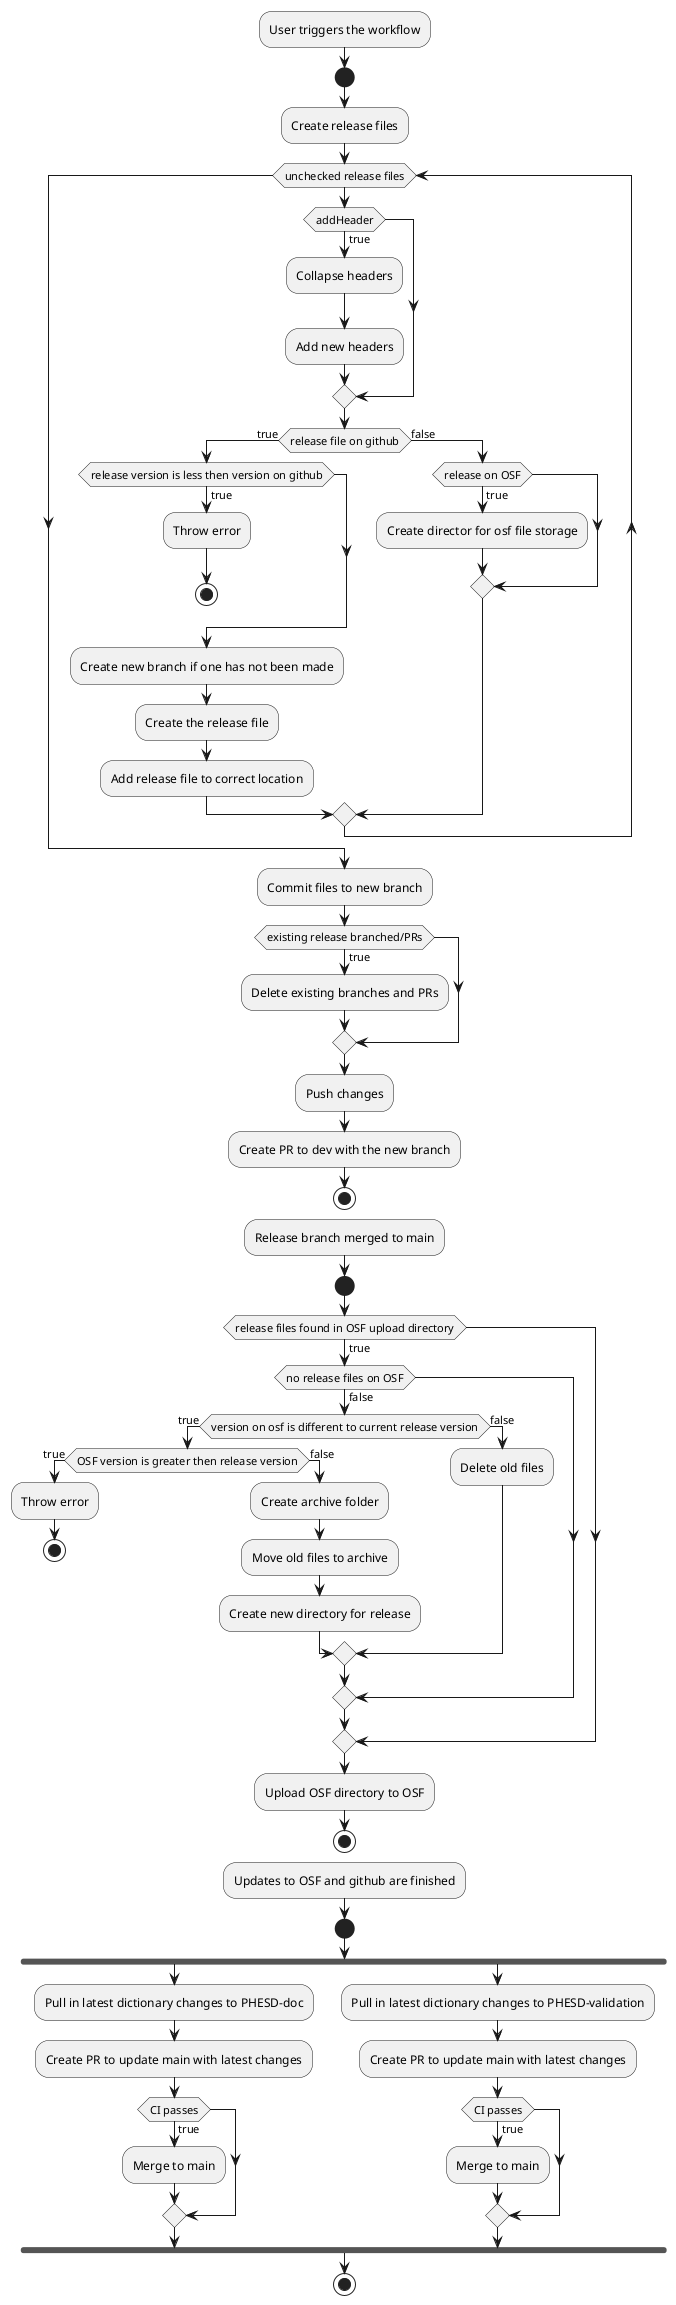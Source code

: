 @startuml
:User triggers the workflow;
start
:Create release files;
while(unchecked release files)
if (addHeader) then(true)
:Collapse headers;
:Add new headers;
endif
if (release file on github) then(true)
if(release version is less then version on github) then(true)
:Throw error;
stop
endif
:Create new branch if one has not been made;
:Create the release file;
:Add release file to correct location;
else(false)
if(release on OSF) then(true)
:Create director for osf file storage;
endif
endif
endwhile
:Commit files to new branch;
if(existing release branched/PRs) then(true)
:Delete existing branches and PRs;
endif
:Push changes;
:Create PR to dev with the new branch;
stop
:Release branch merged to main;
start
if(release files found in OSF upload directory) then(true)
if(no release files on OSF) then(false)
if(version on osf is different to current release version) then (true)
if(OSF version is greater then release version) then(true)
:Throw error;
stop
else(false)
:Create archive folder;
:Move old files to archive;
:Create new directory for release;
endif
else(false)
:Delete old files;
endif
endif
endif
:Upload OSF directory to OSF;
stop
:Updates to OSF and github are finished;
start
fork
:Pull in latest dictionary changes to PHESD-doc;
:Create PR to update main with latest changes;
if(CI passes) then(true)
:Merge to main;
endif
fork again
:Pull in latest dictionary changes to PHESD-validation;
:Create PR to update main with latest changes;
if(CI passes) then(true)
:Merge to main;
endif
endfork
stop
@enduml